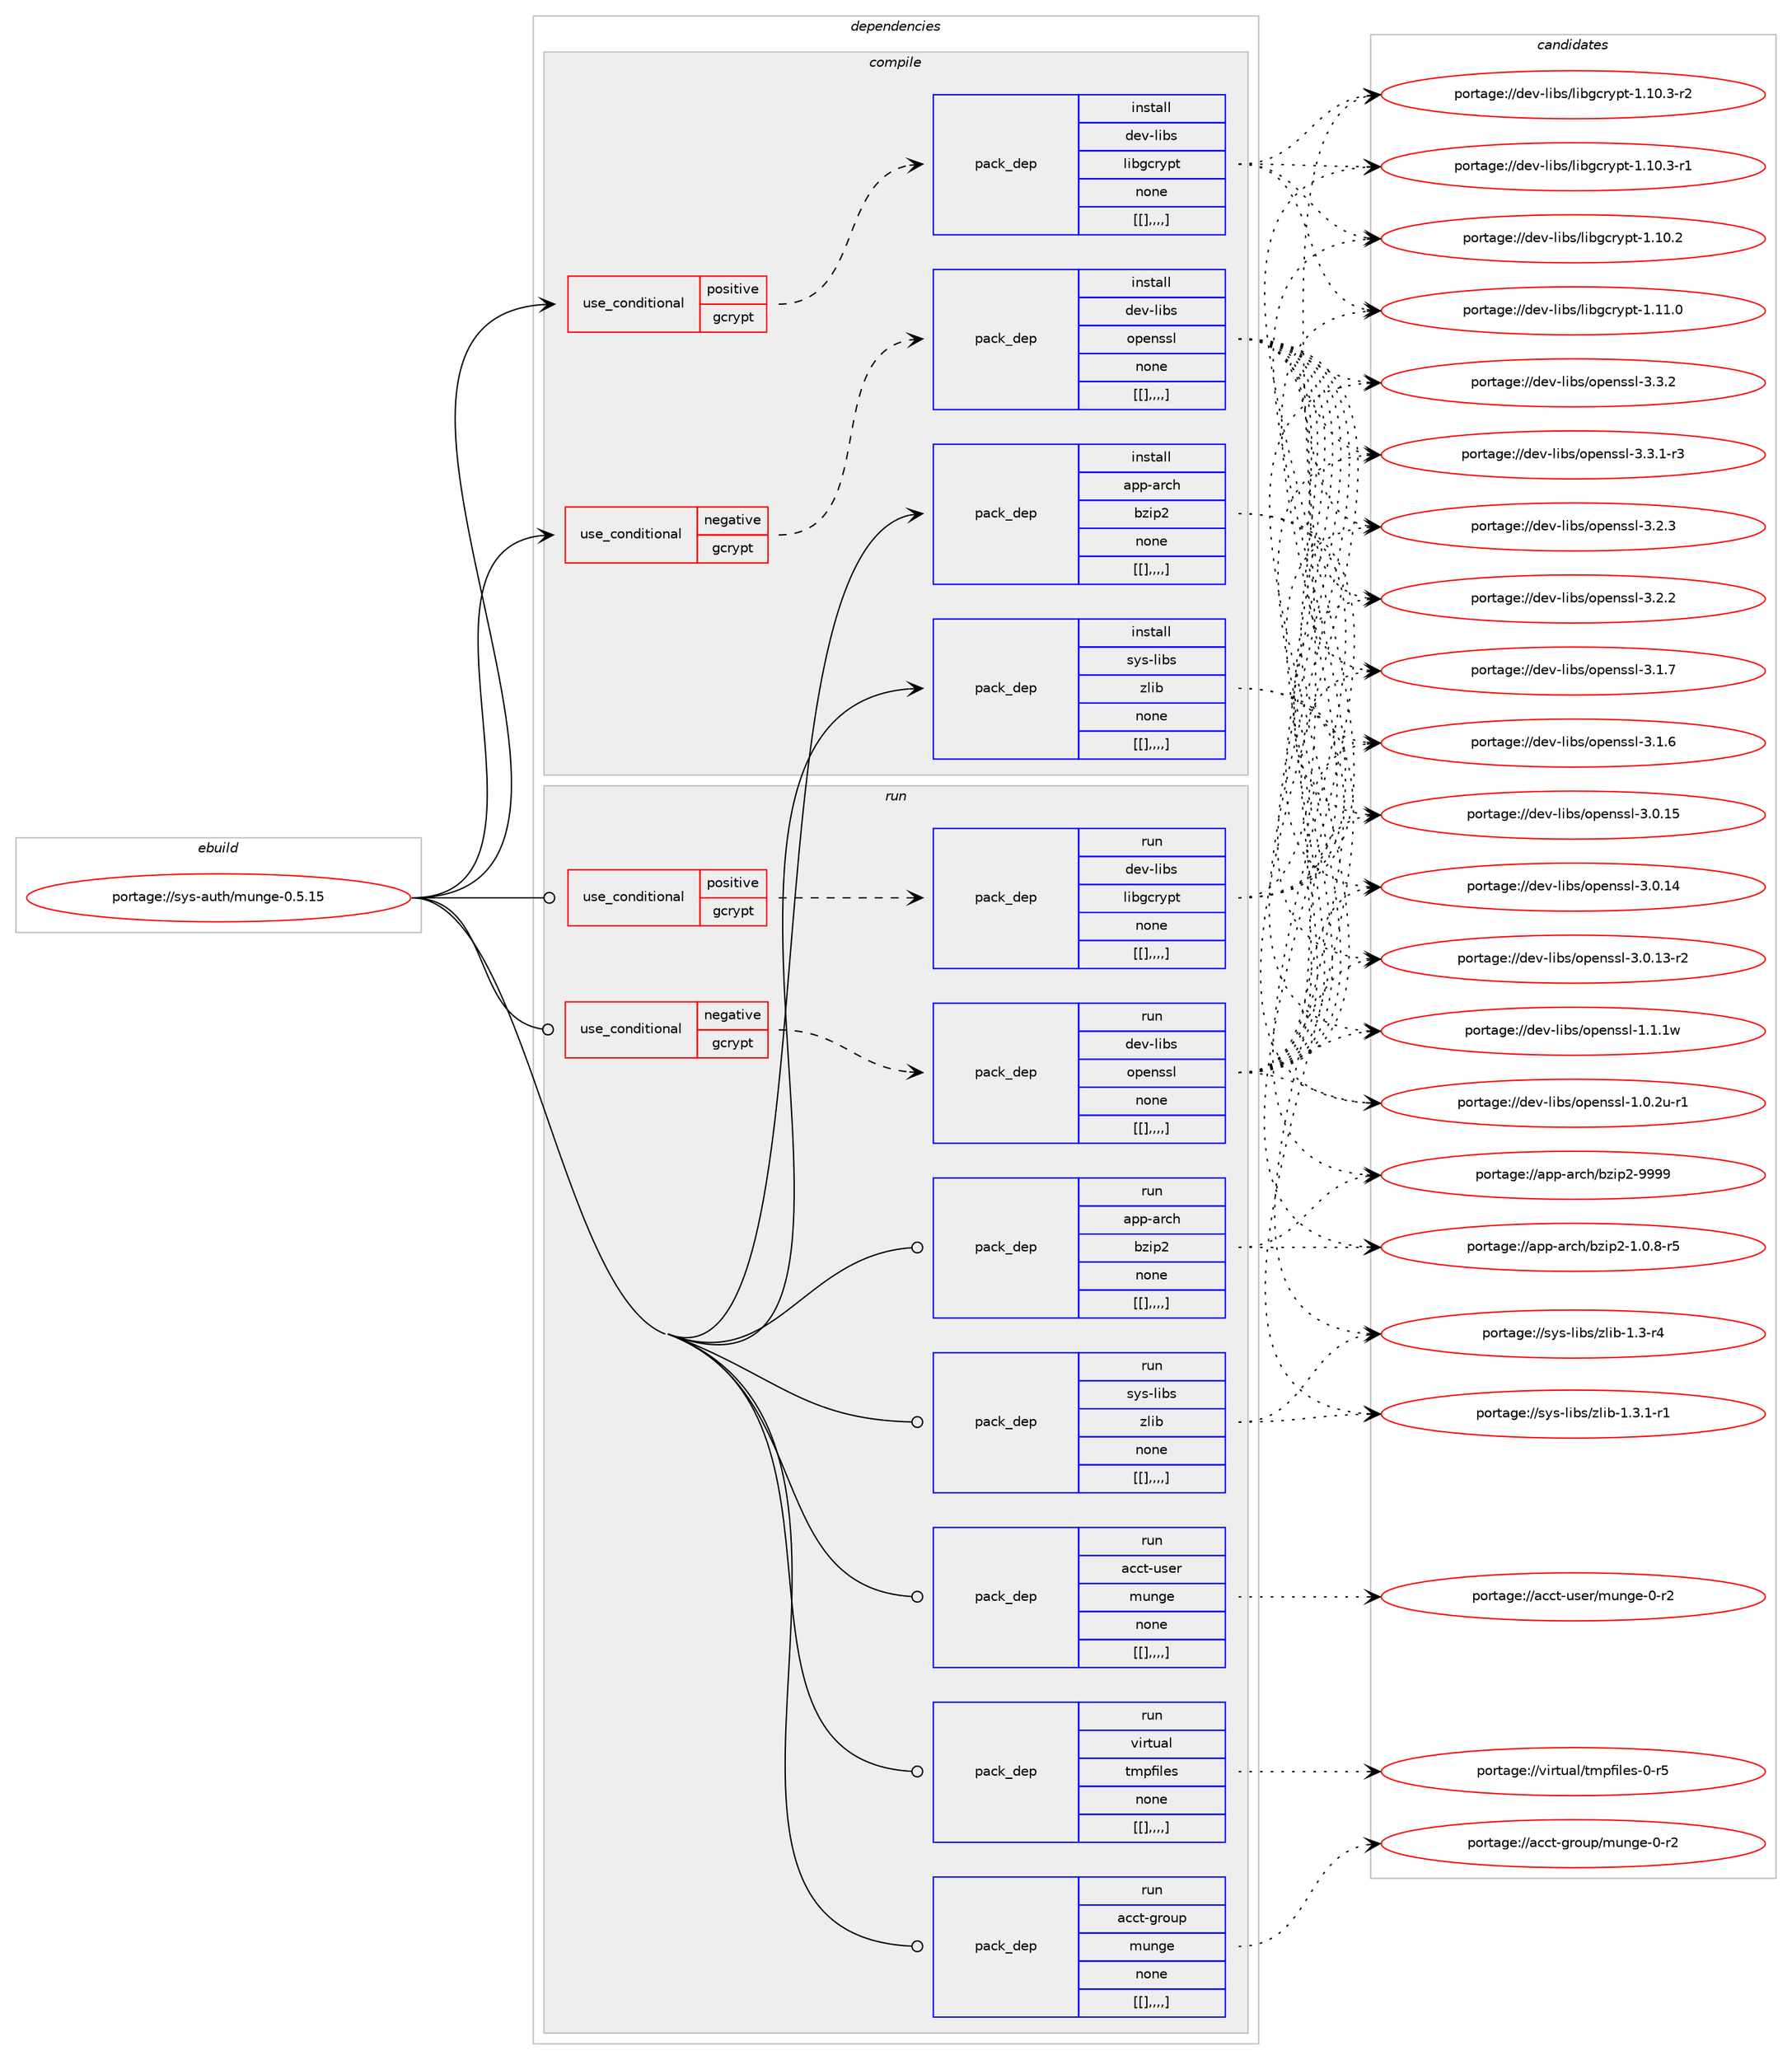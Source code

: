 digraph prolog {

# *************
# Graph options
# *************

newrank=true;
concentrate=true;
compound=true;
graph [rankdir=LR,fontname=Helvetica,fontsize=10,ranksep=1.5];#, ranksep=2.5, nodesep=0.2];
edge  [arrowhead=vee];
node  [fontname=Helvetica,fontsize=10];

# **********
# The ebuild
# **********

subgraph cluster_leftcol {
color=gray;
label=<<i>ebuild</i>>;
id [label="portage://sys-auth/munge-0.5.15", color=red, width=4, href="../sys-auth/munge-0.5.15.svg"];
}

# ****************
# The dependencies
# ****************

subgraph cluster_midcol {
color=gray;
label=<<i>dependencies</i>>;
subgraph cluster_compile {
fillcolor="#eeeeee";
style=filled;
label=<<i>compile</i>>;
subgraph cond8278 {
dependency21976 [label=<<TABLE BORDER="0" CELLBORDER="1" CELLSPACING="0" CELLPADDING="4"><TR><TD ROWSPAN="3" CELLPADDING="10">use_conditional</TD></TR><TR><TD>negative</TD></TR><TR><TD>gcrypt</TD></TR></TABLE>>, shape=none, color=red];
subgraph pack13634 {
dependency21977 [label=<<TABLE BORDER="0" CELLBORDER="1" CELLSPACING="0" CELLPADDING="4" WIDTH="220"><TR><TD ROWSPAN="6" CELLPADDING="30">pack_dep</TD></TR><TR><TD WIDTH="110">install</TD></TR><TR><TD>dev-libs</TD></TR><TR><TD>openssl</TD></TR><TR><TD>none</TD></TR><TR><TD>[[],,,,]</TD></TR></TABLE>>, shape=none, color=blue];
}
dependency21976:e -> dependency21977:w [weight=20,style="dashed",arrowhead="vee"];
}
id:e -> dependency21976:w [weight=20,style="solid",arrowhead="vee"];
subgraph cond8279 {
dependency21978 [label=<<TABLE BORDER="0" CELLBORDER="1" CELLSPACING="0" CELLPADDING="4"><TR><TD ROWSPAN="3" CELLPADDING="10">use_conditional</TD></TR><TR><TD>positive</TD></TR><TR><TD>gcrypt</TD></TR></TABLE>>, shape=none, color=red];
subgraph pack13635 {
dependency21979 [label=<<TABLE BORDER="0" CELLBORDER="1" CELLSPACING="0" CELLPADDING="4" WIDTH="220"><TR><TD ROWSPAN="6" CELLPADDING="30">pack_dep</TD></TR><TR><TD WIDTH="110">install</TD></TR><TR><TD>dev-libs</TD></TR><TR><TD>libgcrypt</TD></TR><TR><TD>none</TD></TR><TR><TD>[[],,,,]</TD></TR></TABLE>>, shape=none, color=blue];
}
dependency21978:e -> dependency21979:w [weight=20,style="dashed",arrowhead="vee"];
}
id:e -> dependency21978:w [weight=20,style="solid",arrowhead="vee"];
subgraph pack13636 {
dependency21980 [label=<<TABLE BORDER="0" CELLBORDER="1" CELLSPACING="0" CELLPADDING="4" WIDTH="220"><TR><TD ROWSPAN="6" CELLPADDING="30">pack_dep</TD></TR><TR><TD WIDTH="110">install</TD></TR><TR><TD>app-arch</TD></TR><TR><TD>bzip2</TD></TR><TR><TD>none</TD></TR><TR><TD>[[],,,,]</TD></TR></TABLE>>, shape=none, color=blue];
}
id:e -> dependency21980:w [weight=20,style="solid",arrowhead="vee"];
subgraph pack13637 {
dependency21981 [label=<<TABLE BORDER="0" CELLBORDER="1" CELLSPACING="0" CELLPADDING="4" WIDTH="220"><TR><TD ROWSPAN="6" CELLPADDING="30">pack_dep</TD></TR><TR><TD WIDTH="110">install</TD></TR><TR><TD>sys-libs</TD></TR><TR><TD>zlib</TD></TR><TR><TD>none</TD></TR><TR><TD>[[],,,,]</TD></TR></TABLE>>, shape=none, color=blue];
}
id:e -> dependency21981:w [weight=20,style="solid",arrowhead="vee"];
}
subgraph cluster_compileandrun {
fillcolor="#eeeeee";
style=filled;
label=<<i>compile and run</i>>;
}
subgraph cluster_run {
fillcolor="#eeeeee";
style=filled;
label=<<i>run</i>>;
subgraph cond8280 {
dependency21982 [label=<<TABLE BORDER="0" CELLBORDER="1" CELLSPACING="0" CELLPADDING="4"><TR><TD ROWSPAN="3" CELLPADDING="10">use_conditional</TD></TR><TR><TD>negative</TD></TR><TR><TD>gcrypt</TD></TR></TABLE>>, shape=none, color=red];
subgraph pack13638 {
dependency21983 [label=<<TABLE BORDER="0" CELLBORDER="1" CELLSPACING="0" CELLPADDING="4" WIDTH="220"><TR><TD ROWSPAN="6" CELLPADDING="30">pack_dep</TD></TR><TR><TD WIDTH="110">run</TD></TR><TR><TD>dev-libs</TD></TR><TR><TD>openssl</TD></TR><TR><TD>none</TD></TR><TR><TD>[[],,,,]</TD></TR></TABLE>>, shape=none, color=blue];
}
dependency21982:e -> dependency21983:w [weight=20,style="dashed",arrowhead="vee"];
}
id:e -> dependency21982:w [weight=20,style="solid",arrowhead="odot"];
subgraph cond8281 {
dependency21984 [label=<<TABLE BORDER="0" CELLBORDER="1" CELLSPACING="0" CELLPADDING="4"><TR><TD ROWSPAN="3" CELLPADDING="10">use_conditional</TD></TR><TR><TD>positive</TD></TR><TR><TD>gcrypt</TD></TR></TABLE>>, shape=none, color=red];
subgraph pack13639 {
dependency21985 [label=<<TABLE BORDER="0" CELLBORDER="1" CELLSPACING="0" CELLPADDING="4" WIDTH="220"><TR><TD ROWSPAN="6" CELLPADDING="30">pack_dep</TD></TR><TR><TD WIDTH="110">run</TD></TR><TR><TD>dev-libs</TD></TR><TR><TD>libgcrypt</TD></TR><TR><TD>none</TD></TR><TR><TD>[[],,,,]</TD></TR></TABLE>>, shape=none, color=blue];
}
dependency21984:e -> dependency21985:w [weight=20,style="dashed",arrowhead="vee"];
}
id:e -> dependency21984:w [weight=20,style="solid",arrowhead="odot"];
subgraph pack13640 {
dependency21986 [label=<<TABLE BORDER="0" CELLBORDER="1" CELLSPACING="0" CELLPADDING="4" WIDTH="220"><TR><TD ROWSPAN="6" CELLPADDING="30">pack_dep</TD></TR><TR><TD WIDTH="110">run</TD></TR><TR><TD>acct-group</TD></TR><TR><TD>munge</TD></TR><TR><TD>none</TD></TR><TR><TD>[[],,,,]</TD></TR></TABLE>>, shape=none, color=blue];
}
id:e -> dependency21986:w [weight=20,style="solid",arrowhead="odot"];
subgraph pack13641 {
dependency21987 [label=<<TABLE BORDER="0" CELLBORDER="1" CELLSPACING="0" CELLPADDING="4" WIDTH="220"><TR><TD ROWSPAN="6" CELLPADDING="30">pack_dep</TD></TR><TR><TD WIDTH="110">run</TD></TR><TR><TD>acct-user</TD></TR><TR><TD>munge</TD></TR><TR><TD>none</TD></TR><TR><TD>[[],,,,]</TD></TR></TABLE>>, shape=none, color=blue];
}
id:e -> dependency21987:w [weight=20,style="solid",arrowhead="odot"];
subgraph pack13642 {
dependency21988 [label=<<TABLE BORDER="0" CELLBORDER="1" CELLSPACING="0" CELLPADDING="4" WIDTH="220"><TR><TD ROWSPAN="6" CELLPADDING="30">pack_dep</TD></TR><TR><TD WIDTH="110">run</TD></TR><TR><TD>app-arch</TD></TR><TR><TD>bzip2</TD></TR><TR><TD>none</TD></TR><TR><TD>[[],,,,]</TD></TR></TABLE>>, shape=none, color=blue];
}
id:e -> dependency21988:w [weight=20,style="solid",arrowhead="odot"];
subgraph pack13643 {
dependency21989 [label=<<TABLE BORDER="0" CELLBORDER="1" CELLSPACING="0" CELLPADDING="4" WIDTH="220"><TR><TD ROWSPAN="6" CELLPADDING="30">pack_dep</TD></TR><TR><TD WIDTH="110">run</TD></TR><TR><TD>sys-libs</TD></TR><TR><TD>zlib</TD></TR><TR><TD>none</TD></TR><TR><TD>[[],,,,]</TD></TR></TABLE>>, shape=none, color=blue];
}
id:e -> dependency21989:w [weight=20,style="solid",arrowhead="odot"];
subgraph pack13644 {
dependency21990 [label=<<TABLE BORDER="0" CELLBORDER="1" CELLSPACING="0" CELLPADDING="4" WIDTH="220"><TR><TD ROWSPAN="6" CELLPADDING="30">pack_dep</TD></TR><TR><TD WIDTH="110">run</TD></TR><TR><TD>virtual</TD></TR><TR><TD>tmpfiles</TD></TR><TR><TD>none</TD></TR><TR><TD>[[],,,,]</TD></TR></TABLE>>, shape=none, color=blue];
}
id:e -> dependency21990:w [weight=20,style="solid",arrowhead="odot"];
}
}

# **************
# The candidates
# **************

subgraph cluster_choices {
rank=same;
color=gray;
label=<<i>candidates</i>>;

subgraph choice13634 {
color=black;
nodesep=1;
choice100101118451081059811547111112101110115115108455146514650 [label="portage://dev-libs/openssl-3.3.2", color=red, width=4,href="../dev-libs/openssl-3.3.2.svg"];
choice1001011184510810598115471111121011101151151084551465146494511451 [label="portage://dev-libs/openssl-3.3.1-r3", color=red, width=4,href="../dev-libs/openssl-3.3.1-r3.svg"];
choice100101118451081059811547111112101110115115108455146504651 [label="portage://dev-libs/openssl-3.2.3", color=red, width=4,href="../dev-libs/openssl-3.2.3.svg"];
choice100101118451081059811547111112101110115115108455146504650 [label="portage://dev-libs/openssl-3.2.2", color=red, width=4,href="../dev-libs/openssl-3.2.2.svg"];
choice100101118451081059811547111112101110115115108455146494655 [label="portage://dev-libs/openssl-3.1.7", color=red, width=4,href="../dev-libs/openssl-3.1.7.svg"];
choice100101118451081059811547111112101110115115108455146494654 [label="portage://dev-libs/openssl-3.1.6", color=red, width=4,href="../dev-libs/openssl-3.1.6.svg"];
choice10010111845108105981154711111210111011511510845514648464953 [label="portage://dev-libs/openssl-3.0.15", color=red, width=4,href="../dev-libs/openssl-3.0.15.svg"];
choice10010111845108105981154711111210111011511510845514648464952 [label="portage://dev-libs/openssl-3.0.14", color=red, width=4,href="../dev-libs/openssl-3.0.14.svg"];
choice100101118451081059811547111112101110115115108455146484649514511450 [label="portage://dev-libs/openssl-3.0.13-r2", color=red, width=4,href="../dev-libs/openssl-3.0.13-r2.svg"];
choice100101118451081059811547111112101110115115108454946494649119 [label="portage://dev-libs/openssl-1.1.1w", color=red, width=4,href="../dev-libs/openssl-1.1.1w.svg"];
choice1001011184510810598115471111121011101151151084549464846501174511449 [label="portage://dev-libs/openssl-1.0.2u-r1", color=red, width=4,href="../dev-libs/openssl-1.0.2u-r1.svg"];
dependency21977:e -> choice100101118451081059811547111112101110115115108455146514650:w [style=dotted,weight="100"];
dependency21977:e -> choice1001011184510810598115471111121011101151151084551465146494511451:w [style=dotted,weight="100"];
dependency21977:e -> choice100101118451081059811547111112101110115115108455146504651:w [style=dotted,weight="100"];
dependency21977:e -> choice100101118451081059811547111112101110115115108455146504650:w [style=dotted,weight="100"];
dependency21977:e -> choice100101118451081059811547111112101110115115108455146494655:w [style=dotted,weight="100"];
dependency21977:e -> choice100101118451081059811547111112101110115115108455146494654:w [style=dotted,weight="100"];
dependency21977:e -> choice10010111845108105981154711111210111011511510845514648464953:w [style=dotted,weight="100"];
dependency21977:e -> choice10010111845108105981154711111210111011511510845514648464952:w [style=dotted,weight="100"];
dependency21977:e -> choice100101118451081059811547111112101110115115108455146484649514511450:w [style=dotted,weight="100"];
dependency21977:e -> choice100101118451081059811547111112101110115115108454946494649119:w [style=dotted,weight="100"];
dependency21977:e -> choice1001011184510810598115471111121011101151151084549464846501174511449:w [style=dotted,weight="100"];
}
subgraph choice13635 {
color=black;
nodesep=1;
choice100101118451081059811547108105981039911412111211645494649494648 [label="portage://dev-libs/libgcrypt-1.11.0", color=red, width=4,href="../dev-libs/libgcrypt-1.11.0.svg"];
choice1001011184510810598115471081059810399114121112116454946494846514511450 [label="portage://dev-libs/libgcrypt-1.10.3-r2", color=red, width=4,href="../dev-libs/libgcrypt-1.10.3-r2.svg"];
choice1001011184510810598115471081059810399114121112116454946494846514511449 [label="portage://dev-libs/libgcrypt-1.10.3-r1", color=red, width=4,href="../dev-libs/libgcrypt-1.10.3-r1.svg"];
choice100101118451081059811547108105981039911412111211645494649484650 [label="portage://dev-libs/libgcrypt-1.10.2", color=red, width=4,href="../dev-libs/libgcrypt-1.10.2.svg"];
dependency21979:e -> choice100101118451081059811547108105981039911412111211645494649494648:w [style=dotted,weight="100"];
dependency21979:e -> choice1001011184510810598115471081059810399114121112116454946494846514511450:w [style=dotted,weight="100"];
dependency21979:e -> choice1001011184510810598115471081059810399114121112116454946494846514511449:w [style=dotted,weight="100"];
dependency21979:e -> choice100101118451081059811547108105981039911412111211645494649484650:w [style=dotted,weight="100"];
}
subgraph choice13636 {
color=black;
nodesep=1;
choice971121124597114991044798122105112504557575757 [label="portage://app-arch/bzip2-9999", color=red, width=4,href="../app-arch/bzip2-9999.svg"];
choice971121124597114991044798122105112504549464846564511453 [label="portage://app-arch/bzip2-1.0.8-r5", color=red, width=4,href="../app-arch/bzip2-1.0.8-r5.svg"];
dependency21980:e -> choice971121124597114991044798122105112504557575757:w [style=dotted,weight="100"];
dependency21980:e -> choice971121124597114991044798122105112504549464846564511453:w [style=dotted,weight="100"];
}
subgraph choice13637 {
color=black;
nodesep=1;
choice115121115451081059811547122108105984549465146494511449 [label="portage://sys-libs/zlib-1.3.1-r1", color=red, width=4,href="../sys-libs/zlib-1.3.1-r1.svg"];
choice11512111545108105981154712210810598454946514511452 [label="portage://sys-libs/zlib-1.3-r4", color=red, width=4,href="../sys-libs/zlib-1.3-r4.svg"];
dependency21981:e -> choice115121115451081059811547122108105984549465146494511449:w [style=dotted,weight="100"];
dependency21981:e -> choice11512111545108105981154712210810598454946514511452:w [style=dotted,weight="100"];
}
subgraph choice13638 {
color=black;
nodesep=1;
choice100101118451081059811547111112101110115115108455146514650 [label="portage://dev-libs/openssl-3.3.2", color=red, width=4,href="../dev-libs/openssl-3.3.2.svg"];
choice1001011184510810598115471111121011101151151084551465146494511451 [label="portage://dev-libs/openssl-3.3.1-r3", color=red, width=4,href="../dev-libs/openssl-3.3.1-r3.svg"];
choice100101118451081059811547111112101110115115108455146504651 [label="portage://dev-libs/openssl-3.2.3", color=red, width=4,href="../dev-libs/openssl-3.2.3.svg"];
choice100101118451081059811547111112101110115115108455146504650 [label="portage://dev-libs/openssl-3.2.2", color=red, width=4,href="../dev-libs/openssl-3.2.2.svg"];
choice100101118451081059811547111112101110115115108455146494655 [label="portage://dev-libs/openssl-3.1.7", color=red, width=4,href="../dev-libs/openssl-3.1.7.svg"];
choice100101118451081059811547111112101110115115108455146494654 [label="portage://dev-libs/openssl-3.1.6", color=red, width=4,href="../dev-libs/openssl-3.1.6.svg"];
choice10010111845108105981154711111210111011511510845514648464953 [label="portage://dev-libs/openssl-3.0.15", color=red, width=4,href="../dev-libs/openssl-3.0.15.svg"];
choice10010111845108105981154711111210111011511510845514648464952 [label="portage://dev-libs/openssl-3.0.14", color=red, width=4,href="../dev-libs/openssl-3.0.14.svg"];
choice100101118451081059811547111112101110115115108455146484649514511450 [label="portage://dev-libs/openssl-3.0.13-r2", color=red, width=4,href="../dev-libs/openssl-3.0.13-r2.svg"];
choice100101118451081059811547111112101110115115108454946494649119 [label="portage://dev-libs/openssl-1.1.1w", color=red, width=4,href="../dev-libs/openssl-1.1.1w.svg"];
choice1001011184510810598115471111121011101151151084549464846501174511449 [label="portage://dev-libs/openssl-1.0.2u-r1", color=red, width=4,href="../dev-libs/openssl-1.0.2u-r1.svg"];
dependency21983:e -> choice100101118451081059811547111112101110115115108455146514650:w [style=dotted,weight="100"];
dependency21983:e -> choice1001011184510810598115471111121011101151151084551465146494511451:w [style=dotted,weight="100"];
dependency21983:e -> choice100101118451081059811547111112101110115115108455146504651:w [style=dotted,weight="100"];
dependency21983:e -> choice100101118451081059811547111112101110115115108455146504650:w [style=dotted,weight="100"];
dependency21983:e -> choice100101118451081059811547111112101110115115108455146494655:w [style=dotted,weight="100"];
dependency21983:e -> choice100101118451081059811547111112101110115115108455146494654:w [style=dotted,weight="100"];
dependency21983:e -> choice10010111845108105981154711111210111011511510845514648464953:w [style=dotted,weight="100"];
dependency21983:e -> choice10010111845108105981154711111210111011511510845514648464952:w [style=dotted,weight="100"];
dependency21983:e -> choice100101118451081059811547111112101110115115108455146484649514511450:w [style=dotted,weight="100"];
dependency21983:e -> choice100101118451081059811547111112101110115115108454946494649119:w [style=dotted,weight="100"];
dependency21983:e -> choice1001011184510810598115471111121011101151151084549464846501174511449:w [style=dotted,weight="100"];
}
subgraph choice13639 {
color=black;
nodesep=1;
choice100101118451081059811547108105981039911412111211645494649494648 [label="portage://dev-libs/libgcrypt-1.11.0", color=red, width=4,href="../dev-libs/libgcrypt-1.11.0.svg"];
choice1001011184510810598115471081059810399114121112116454946494846514511450 [label="portage://dev-libs/libgcrypt-1.10.3-r2", color=red, width=4,href="../dev-libs/libgcrypt-1.10.3-r2.svg"];
choice1001011184510810598115471081059810399114121112116454946494846514511449 [label="portage://dev-libs/libgcrypt-1.10.3-r1", color=red, width=4,href="../dev-libs/libgcrypt-1.10.3-r1.svg"];
choice100101118451081059811547108105981039911412111211645494649484650 [label="portage://dev-libs/libgcrypt-1.10.2", color=red, width=4,href="../dev-libs/libgcrypt-1.10.2.svg"];
dependency21985:e -> choice100101118451081059811547108105981039911412111211645494649494648:w [style=dotted,weight="100"];
dependency21985:e -> choice1001011184510810598115471081059810399114121112116454946494846514511450:w [style=dotted,weight="100"];
dependency21985:e -> choice1001011184510810598115471081059810399114121112116454946494846514511449:w [style=dotted,weight="100"];
dependency21985:e -> choice100101118451081059811547108105981039911412111211645494649484650:w [style=dotted,weight="100"];
}
subgraph choice13640 {
color=black;
nodesep=1;
choice979999116451031141111171124710911711010310145484511450 [label="portage://acct-group/munge-0-r2", color=red, width=4,href="../acct-group/munge-0-r2.svg"];
dependency21986:e -> choice979999116451031141111171124710911711010310145484511450:w [style=dotted,weight="100"];
}
subgraph choice13641 {
color=black;
nodesep=1;
choice979999116451171151011144710911711010310145484511450 [label="portage://acct-user/munge-0-r2", color=red, width=4,href="../acct-user/munge-0-r2.svg"];
dependency21987:e -> choice979999116451171151011144710911711010310145484511450:w [style=dotted,weight="100"];
}
subgraph choice13642 {
color=black;
nodesep=1;
choice971121124597114991044798122105112504557575757 [label="portage://app-arch/bzip2-9999", color=red, width=4,href="../app-arch/bzip2-9999.svg"];
choice971121124597114991044798122105112504549464846564511453 [label="portage://app-arch/bzip2-1.0.8-r5", color=red, width=4,href="../app-arch/bzip2-1.0.8-r5.svg"];
dependency21988:e -> choice971121124597114991044798122105112504557575757:w [style=dotted,weight="100"];
dependency21988:e -> choice971121124597114991044798122105112504549464846564511453:w [style=dotted,weight="100"];
}
subgraph choice13643 {
color=black;
nodesep=1;
choice115121115451081059811547122108105984549465146494511449 [label="portage://sys-libs/zlib-1.3.1-r1", color=red, width=4,href="../sys-libs/zlib-1.3.1-r1.svg"];
choice11512111545108105981154712210810598454946514511452 [label="portage://sys-libs/zlib-1.3-r4", color=red, width=4,href="../sys-libs/zlib-1.3-r4.svg"];
dependency21989:e -> choice115121115451081059811547122108105984549465146494511449:w [style=dotted,weight="100"];
dependency21989:e -> choice11512111545108105981154712210810598454946514511452:w [style=dotted,weight="100"];
}
subgraph choice13644 {
color=black;
nodesep=1;
choice118105114116117971084711610911210210510810111545484511453 [label="portage://virtual/tmpfiles-0-r5", color=red, width=4,href="../virtual/tmpfiles-0-r5.svg"];
dependency21990:e -> choice118105114116117971084711610911210210510810111545484511453:w [style=dotted,weight="100"];
}
}

}
